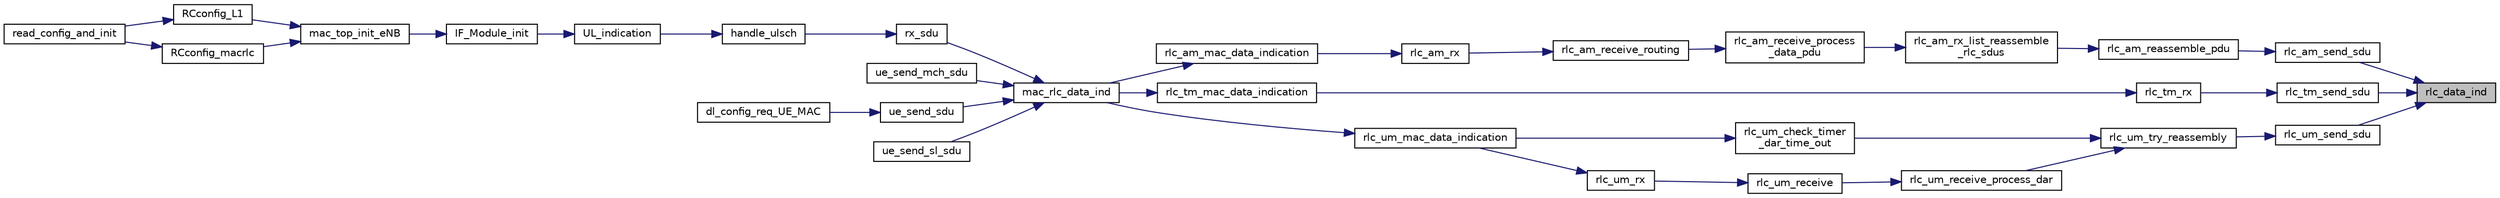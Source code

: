 digraph "rlc_data_ind"
{
 // LATEX_PDF_SIZE
  edge [fontname="Helvetica",fontsize="10",labelfontname="Helvetica",labelfontsize="10"];
  node [fontname="Helvetica",fontsize="10",shape=record];
  rankdir="RL";
  Node1 [label="rlc_data_ind",height=0.2,width=0.4,color="black", fillcolor="grey75", style="filled", fontcolor="black",tooltip="Interface with higher layers, route SDUs coming from RLC protocol instances to upper layer instance."];
  Node1 -> Node2 [dir="back",color="midnightblue",fontsize="10",style="solid",fontname="Helvetica"];
  Node2 [label="rlc_am_send_sdu",height=0.2,width=0.4,color="black", fillcolor="white", style="filled",URL="$group__em.html#ga3fbd077e953176b98bbdccce7dd5f722",tooltip=" "];
  Node2 -> Node3 [dir="back",color="midnightblue",fontsize="10",style="solid",fontname="Helvetica"];
  Node3 [label="rlc_am_reassemble_pdu",height=0.2,width=0.4,color="black", fillcolor="white", style="filled",URL="$group__em.html#ga5a4de66959c1e484a9ccd34d8fdb891f",tooltip=" "];
  Node3 -> Node4 [dir="back",color="midnightblue",fontsize="10",style="solid",fontname="Helvetica"];
  Node4 [label="rlc_am_rx_list_reassemble\l_rlc_sdus",height=0.2,width=0.4,color="black", fillcolor="white", style="filled",URL="$group__em.html#ga352e01ca58bb5069ba3b6b5a59c87de5",tooltip="Reassembly all SDUS that it is possible to reassembly by parsing the RX buffer and looking for PDUs h..."];
  Node4 -> Node5 [dir="back",color="midnightblue",fontsize="10",style="solid",fontname="Helvetica"];
  Node5 [label="rlc_am_receive_process\l_data_pdu",height=0.2,width=0.4,color="black", fillcolor="white", style="filled",URL="$group__em.html#ga0213c0c16e0bfbc2babffef6b465c3ef",tooltip="Process an incoming data PDU received from MAC layer."];
  Node5 -> Node6 [dir="back",color="midnightblue",fontsize="10",style="solid",fontname="Helvetica"];
  Node6 [label="rlc_am_receive_routing",height=0.2,width=0.4,color="black", fillcolor="white", style="filled",URL="$group__em.html#ga0f7e36225f818404e52a6cc0d4355ffb",tooltip="Convert transport blocks received from MAC layer into RLC AM PDUs, and dispatch to the right processi..."];
  Node6 -> Node7 [dir="back",color="midnightblue",fontsize="10",style="solid",fontname="Helvetica"];
  Node7 [label="rlc_am_rx",height=0.2,width=0.4,color="black", fillcolor="white", style="filled",URL="$group__em.html#gabfe726b5c8b58ca4532aa8f095e6673c",tooltip="Process the received PDUs from lower layer."];
  Node7 -> Node8 [dir="back",color="midnightblue",fontsize="10",style="solid",fontname="Helvetica"];
  Node8 [label="rlc_am_mac_data_indication",height=0.2,width=0.4,color="black", fillcolor="white", style="filled",URL="$group__em.html#ga9c65fec6a21dda19f0adadd43bd1bb7c",tooltip="Receive PDUs from lower layer MAC."];
  Node8 -> Node9 [dir="back",color="midnightblue",fontsize="10",style="solid",fontname="Helvetica"];
  Node9 [label="mac_rlc_data_ind",height=0.2,width=0.4,color="black", fillcolor="white", style="filled",URL="$group__em.html#ga063e617810daf9edd632c8df0f569f25",tooltip=" "];
  Node9 -> Node10 [dir="back",color="midnightblue",fontsize="10",style="solid",fontname="Helvetica"];
  Node10 [label="rx_sdu",height=0.2,width=0.4,color="black", fillcolor="white", style="filled",URL="$group____mac.html#gafa4fade9588c7ec028d474b53b37c11e",tooltip=" "];
  Node10 -> Node11 [dir="back",color="midnightblue",fontsize="10",style="solid",fontname="Helvetica"];
  Node11 [label="handle_ulsch",height=0.2,width=0.4,color="black", fillcolor="white", style="filled",URL="$IF__Module_8c.html#afb0615963db57d6fffb3d2d35befba28",tooltip=" "];
  Node11 -> Node12 [dir="back",color="midnightblue",fontsize="10",style="solid",fontname="Helvetica"];
  Node12 [label="UL_indication",height=0.2,width=0.4,color="black", fillcolor="white", style="filled",URL="$IF__Module_8h.html#a0e2ef22a02b2c6683ab06f6d53f92e4d",tooltip=" "];
  Node12 -> Node13 [dir="back",color="midnightblue",fontsize="10",style="solid",fontname="Helvetica"];
  Node13 [label="IF_Module_init",height=0.2,width=0.4,color="black", fillcolor="white", style="filled",URL="$IF__Module_8h.html#a889f718a2d163ae240f8aa0732d35a81",tooltip=" "];
  Node13 -> Node14 [dir="back",color="midnightblue",fontsize="10",style="solid",fontname="Helvetica"];
  Node14 [label="mac_top_init_eNB",height=0.2,width=0.4,color="black", fillcolor="white", style="filled",URL="$group____mac.html#ga7b366a80fdb7f92ef5b4418560f2c330",tooltip=" "];
  Node14 -> Node15 [dir="back",color="midnightblue",fontsize="10",style="solid",fontname="Helvetica"];
  Node15 [label="RCconfig_L1",height=0.2,width=0.4,color="black", fillcolor="white", style="filled",URL="$group____enb__app.html#gaf0a0b784f891b689029fdac80981bb48",tooltip=" "];
  Node15 -> Node16 [dir="back",color="midnightblue",fontsize="10",style="solid",fontname="Helvetica"];
  Node16 [label="read_config_and_init",height=0.2,width=0.4,color="black", fillcolor="white", style="filled",URL="$group____enb__app.html#gafd8182cd803334f6a7df61898dc81389",tooltip=" "];
  Node14 -> Node17 [dir="back",color="midnightblue",fontsize="10",style="solid",fontname="Helvetica"];
  Node17 [label="RCconfig_macrlc",height=0.2,width=0.4,color="black", fillcolor="white", style="filled",URL="$group____enb__app.html#gad938d81629b25898f7beb6f9c854846b",tooltip=" "];
  Node17 -> Node16 [dir="back",color="midnightblue",fontsize="10",style="solid",fontname="Helvetica"];
  Node9 -> Node18 [dir="back",color="midnightblue",fontsize="10",style="solid",fontname="Helvetica"];
  Node18 [label="ue_send_mch_sdu",height=0.2,width=0.4,color="black", fillcolor="white", style="filled",URL="$group____mac.html#ga1a523251e23101d551f32120b59821d6",tooltip=" "];
  Node9 -> Node19 [dir="back",color="midnightblue",fontsize="10",style="solid",fontname="Helvetica"];
  Node19 [label="ue_send_sdu",height=0.2,width=0.4,color="black", fillcolor="white", style="filled",URL="$group____mac.html#ga0e048d86d492024a8081694c4db1b205",tooltip=" "];
  Node19 -> Node20 [dir="back",color="midnightblue",fontsize="10",style="solid",fontname="Helvetica"];
  Node20 [label="dl_config_req_UE_MAC",height=0.2,width=0.4,color="black", fillcolor="white", style="filled",URL="$phy__stub__UE_8h.html#a72d909a6a600ac50080469c6b113d330",tooltip=" "];
  Node9 -> Node21 [dir="back",color="midnightblue",fontsize="10",style="solid",fontname="Helvetica"];
  Node21 [label="ue_send_sl_sdu",height=0.2,width=0.4,color="black", fillcolor="white", style="filled",URL="$group____mac.html#ga772d4b4e4d68df2cb7b07293bc786673",tooltip=" "];
  Node1 -> Node22 [dir="back",color="midnightblue",fontsize="10",style="solid",fontname="Helvetica"];
  Node22 [label="rlc_tm_send_sdu",height=0.2,width=0.4,color="black", fillcolor="white", style="filled",URL="$group__em.html#ga3309275e9d93084755bea384bd431aa4",tooltip="Send SDU if any reassemblied to upper layer."];
  Node22 -> Node23 [dir="back",color="midnightblue",fontsize="10",style="solid",fontname="Helvetica"];
  Node23 [label="rlc_tm_rx",height=0.2,width=0.4,color="black", fillcolor="white", style="filled",URL="$group__em.html#gaf13c04f2ce26805cbfda3137cee4d93a",tooltip="Process the received PDUs from lower layer."];
  Node23 -> Node24 [dir="back",color="midnightblue",fontsize="10",style="solid",fontname="Helvetica"];
  Node24 [label="rlc_tm_mac_data_indication",height=0.2,width=0.4,color="black", fillcolor="white", style="filled",URL="$group__em.html#ga3ec4a42e65636eda4641544e212aca3c",tooltip="Receive PDUs from lower layer MAC."];
  Node24 -> Node9 [dir="back",color="midnightblue",fontsize="10",style="solid",fontname="Helvetica"];
  Node1 -> Node25 [dir="back",color="midnightblue",fontsize="10",style="solid",fontname="Helvetica"];
  Node25 [label="rlc_um_send_sdu",height=0.2,width=0.4,color="black", fillcolor="white", style="filled",URL="$group__em.html#gadf3069c553c0fff2ec969a785cf52c40",tooltip="Send SDU if any reassemblied to upper layer."];
  Node25 -> Node26 [dir="back",color="midnightblue",fontsize="10",style="solid",fontname="Helvetica"];
  Node26 [label="rlc_um_try_reassembly",height=0.2,width=0.4,color="black", fillcolor="white", style="filled",URL="$group__em.html#ga289c82bdcdd9667d09dc40ca11bc4f60",tooltip="Try reassembly PDUs from DAR buffer, starting at sequence number snP."];
  Node26 -> Node27 [dir="back",color="midnightblue",fontsize="10",style="solid",fontname="Helvetica"];
  Node27 [label="rlc_um_check_timer\l_dar_time_out",height=0.2,width=0.4,color="black", fillcolor="white", style="filled",URL="$group__em.html#gac11d7937b63c35b02c06bb43cf4ce7a8",tooltip="Check if t-Reordering expires and take the appropriate actions as described in 3GPP specifications."];
  Node27 -> Node28 [dir="back",color="midnightblue",fontsize="10",style="solid",fontname="Helvetica"];
  Node28 [label="rlc_um_mac_data_indication",height=0.2,width=0.4,color="black", fillcolor="white", style="filled",URL="$group__em.html#ga2b375c558d68de9ab79599f9e31b3282",tooltip=" "];
  Node28 -> Node9 [dir="back",color="midnightblue",fontsize="10",style="solid",fontname="Helvetica"];
  Node26 -> Node29 [dir="back",color="midnightblue",fontsize="10",style="solid",fontname="Helvetica"];
  Node29 [label="rlc_um_receive_process_dar",height=0.2,width=0.4,color="black", fillcolor="white", style="filled",URL="$group__em.html#ga75fedd906fbf06f906de629a321920cd",tooltip="Apply the DAR process for a PDU: put it in DAR buffer and try to reassembly or discard it."];
  Node29 -> Node30 [dir="back",color="midnightblue",fontsize="10",style="solid",fontname="Helvetica"];
  Node30 [label="rlc_um_receive",height=0.2,width=0.4,color="black", fillcolor="white", style="filled",URL="$group__em.html#ga6d792297661f268587a57b8e999fd6cf",tooltip="Handle the MAC data indication, retreive the transport blocks and send them one by one to the DAR pro..."];
  Node30 -> Node31 [dir="back",color="midnightblue",fontsize="10",style="solid",fontname="Helvetica"];
  Node31 [label="rlc_um_rx",height=0.2,width=0.4,color="black", fillcolor="white", style="filled",URL="$group__em.html#ga083c97528a6ac0210b2468b3b33bc91a",tooltip=" "];
  Node31 -> Node28 [dir="back",color="midnightblue",fontsize="10",style="solid",fontname="Helvetica"];
}
